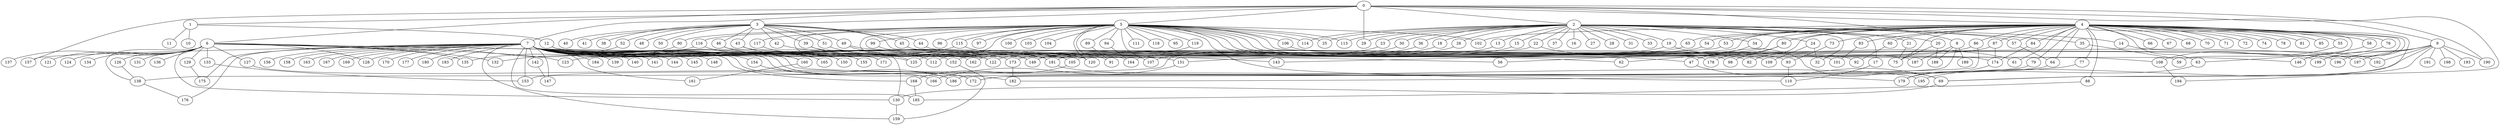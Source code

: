 
graph graphname {
    0 -- 1
0 -- 2
0 -- 3
0 -- 4
0 -- 5
0 -- 6
0 -- 7
0 -- 8
0 -- 9
0 -- 157
0 -- 190
0 -- 69
0 -- 29
1 -- 10
1 -- 11
1 -- 12
2 -- 13
2 -- 14
2 -- 15
2 -- 16
2 -- 17
2 -- 18
2 -- 19
2 -- 20
2 -- 21
2 -- 22
2 -- 23
2 -- 24
2 -- 25
2 -- 26
2 -- 27
2 -- 28
2 -- 29
2 -- 30
2 -- 31
2 -- 32
2 -- 33
2 -- 34
2 -- 35
2 -- 36
2 -- 37
2 -- 113
2 -- 57
2 -- 114
3 -- 38
3 -- 39
3 -- 40
3 -- 41
3 -- 42
3 -- 43
3 -- 44
3 -- 45
3 -- 46
3 -- 47
3 -- 48
3 -- 49
3 -- 50
3 -- 51
3 -- 52
4 -- 53
4 -- 54
4 -- 55
4 -- 56
4 -- 57
4 -- 58
4 -- 59
4 -- 60
4 -- 61
4 -- 62
4 -- 63
4 -- 64
4 -- 65
4 -- 66
4 -- 67
4 -- 68
4 -- 69
4 -- 70
4 -- 71
4 -- 72
4 -- 73
4 -- 74
4 -- 75
4 -- 76
4 -- 77
4 -- 78
4 -- 79
4 -- 80
4 -- 81
4 -- 82
4 -- 83
4 -- 84
4 -- 85
4 -- 86
4 -- 87
4 -- 88
4 -- 102
4 -- 146
4 -- 199
5 -- 89
5 -- 90
5 -- 91
5 -- 92
5 -- 93
5 -- 94
5 -- 95
5 -- 96
5 -- 97
5 -- 98
5 -- 99
5 -- 100
5 -- 101
5 -- 102
5 -- 103
5 -- 104
5 -- 105
5 -- 106
5 -- 107
5 -- 108
5 -- 109
5 -- 110
5 -- 111
5 -- 112
5 -- 113
5 -- 114
5 -- 115
5 -- 116
5 -- 117
5 -- 118
5 -- 119
5 -- 120
5 -- 171
5 -- 25
6 -- 128
6 -- 130
6 -- 131
6 -- 132
6 -- 133
6 -- 134
6 -- 129
6 -- 136
6 -- 137
6 -- 138
6 -- 135
6 -- 121
6 -- 122
6 -- 123
6 -- 124
6 -- 125
6 -- 126
6 -- 127
7 -- 139
7 -- 140
7 -- 141
7 -- 142
7 -- 143
7 -- 144
7 -- 145
7 -- 146
7 -- 147
7 -- 148
7 -- 149
7 -- 150
7 -- 151
7 -- 152
7 -- 153
7 -- 154
7 -- 155
7 -- 156
7 -- 157
7 -- 158
7 -- 159
7 -- 160
7 -- 161
7 -- 162
7 -- 163
7 -- 164
7 -- 165
7 -- 166
7 -- 167
7 -- 168
7 -- 169
7 -- 170
7 -- 171
7 -- 172
7 -- 173
7 -- 174
7 -- 175
7 -- 176
7 -- 177
7 -- 178
7 -- 179
7 -- 180
7 -- 181
7 -- 182
7 -- 183
7 -- 184
7 -- 185
8 -- 186
8 -- 187
8 -- 188
8 -- 189
9 -- 192
9 -- 194
9 -- 195
9 -- 196
9 -- 197
9 -- 198
9 -- 193
9 -- 199
9 -- 190
9 -- 191
12 -- 149
12 -- 187
13 -- 164
14 -- 192
15 -- 107
17 -- 110
18 -- 173
19 -- 122
19 -- 69
20 -- 75
20 -- 188
21 -- 75
22 -- 138
22 -- 61
23 -- 125
24 -- 109
24 -- 32
26 -- 149
30 -- 152
34 -- 47
35 -- 59
36 -- 162
39 -- 125
39 -- 56
42 -- 112
43 -- 150
43 -- 199
44 -- 196
45 -- 82
46 -- 165
46 -- 130
47 -- 69
49 -- 62
49 -- 122
51 -- 181
52 -- 128
53 -- 143
54 -- 151
55 -- 108
57 -- 64
58 -- 63
60 -- 92
63 -- 179
64 -- 172
65 -- 149
69 -- 130
73 -- 93
76 -- 146
77 -- 182
79 -- 153
80 -- 178
80 -- 98
83 -- 101
84 -- 174
86 -- 181
86 -- 172
87 -- 174
87 -- 105
88 -- 185
89 -- 91
90 -- 132
93 -- 110
94 -- 164
99 -- 105
105 -- 168
106 -- 197
108 -- 194
115 -- 120
115 -- 123
116 -- 160
116 -- 135
117 -- 155
119 -- 181
126 -- 138
127 -- 172
129 -- 175
130 -- 159
133 -- 153
138 -- 176
142 -- 147
151 -- 166
152 -- 159
154 -- 186
160 -- 161
168 -- 185
173 -- 182
174 -- 179
181 -- 195

}
